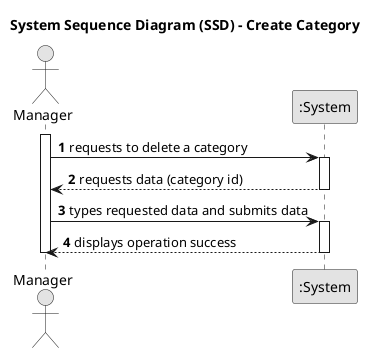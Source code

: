 @startuml
skinparam monochrome true
skinparam packageStyle rectangle
skinparam shadowing false

title System Sequence Diagram (SSD) - Create Category

autonumber

actor Manager as M
participant ":System" as System

activate M

    M -> System : requests to delete a category
    activate System

        System --> M : requests data (category id)
    deactivate System

    M -> System : types requested data and submits data
    activate System

        System --> M : displays operation success
    deactivate System

deactivate M
@enduml
